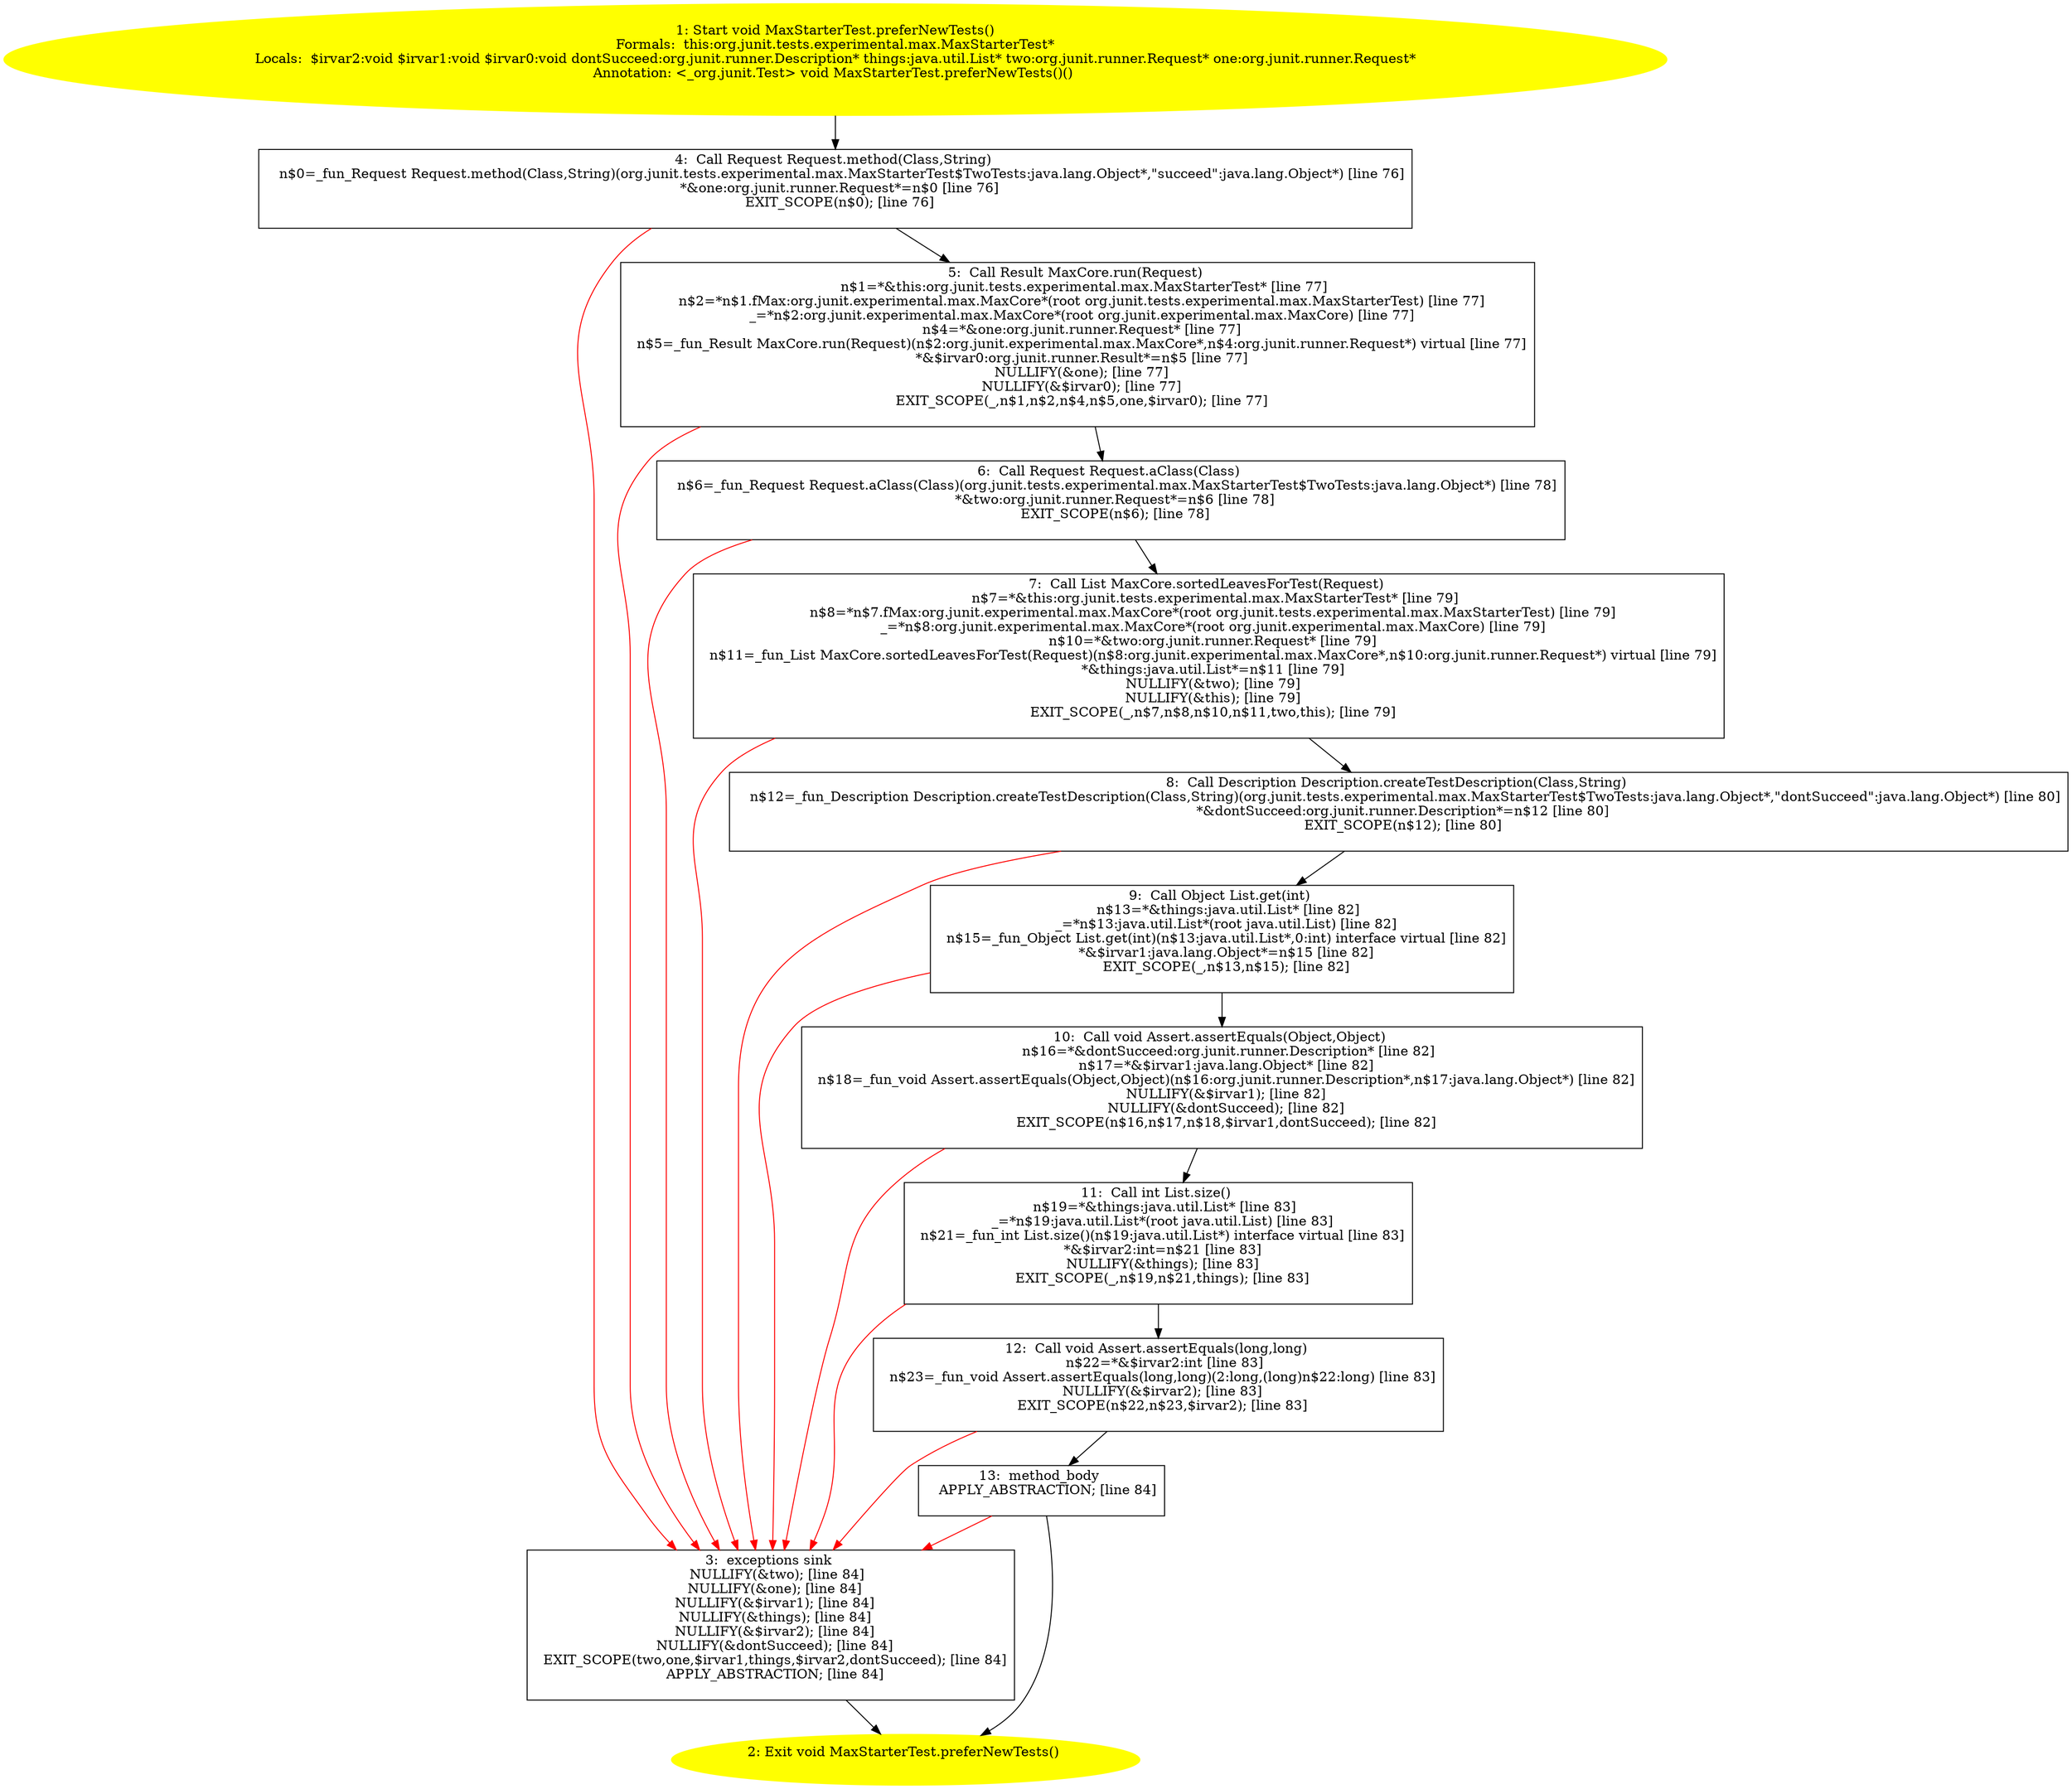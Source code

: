/* @generated */
digraph cfg {
"org.junit.tests.experimental.max.MaxStarterTest.preferNewTests():void.0849ec7f406d81be728edee501ff4c55_1" [label="1: Start void MaxStarterTest.preferNewTests()\nFormals:  this:org.junit.tests.experimental.max.MaxStarterTest*\nLocals:  $irvar2:void $irvar1:void $irvar0:void dontSucceed:org.junit.runner.Description* things:java.util.List* two:org.junit.runner.Request* one:org.junit.runner.Request*\nAnnotation: <_org.junit.Test> void MaxStarterTest.preferNewTests()() \n  " color=yellow style=filled]
	

	 "org.junit.tests.experimental.max.MaxStarterTest.preferNewTests():void.0849ec7f406d81be728edee501ff4c55_1" -> "org.junit.tests.experimental.max.MaxStarterTest.preferNewTests():void.0849ec7f406d81be728edee501ff4c55_4" ;
"org.junit.tests.experimental.max.MaxStarterTest.preferNewTests():void.0849ec7f406d81be728edee501ff4c55_2" [label="2: Exit void MaxStarterTest.preferNewTests() \n  " color=yellow style=filled]
	

"org.junit.tests.experimental.max.MaxStarterTest.preferNewTests():void.0849ec7f406d81be728edee501ff4c55_3" [label="3:  exceptions sink \n   NULLIFY(&two); [line 84]\n  NULLIFY(&one); [line 84]\n  NULLIFY(&$irvar1); [line 84]\n  NULLIFY(&things); [line 84]\n  NULLIFY(&$irvar2); [line 84]\n  NULLIFY(&dontSucceed); [line 84]\n  EXIT_SCOPE(two,one,$irvar1,things,$irvar2,dontSucceed); [line 84]\n  APPLY_ABSTRACTION; [line 84]\n " shape="box"]
	

	 "org.junit.tests.experimental.max.MaxStarterTest.preferNewTests():void.0849ec7f406d81be728edee501ff4c55_3" -> "org.junit.tests.experimental.max.MaxStarterTest.preferNewTests():void.0849ec7f406d81be728edee501ff4c55_2" ;
"org.junit.tests.experimental.max.MaxStarterTest.preferNewTests():void.0849ec7f406d81be728edee501ff4c55_4" [label="4:  Call Request Request.method(Class,String) \n   n$0=_fun_Request Request.method(Class,String)(org.junit.tests.experimental.max.MaxStarterTest$TwoTests:java.lang.Object*,\"succeed\":java.lang.Object*) [line 76]\n  *&one:org.junit.runner.Request*=n$0 [line 76]\n  EXIT_SCOPE(n$0); [line 76]\n " shape="box"]
	

	 "org.junit.tests.experimental.max.MaxStarterTest.preferNewTests():void.0849ec7f406d81be728edee501ff4c55_4" -> "org.junit.tests.experimental.max.MaxStarterTest.preferNewTests():void.0849ec7f406d81be728edee501ff4c55_5" ;
	 "org.junit.tests.experimental.max.MaxStarterTest.preferNewTests():void.0849ec7f406d81be728edee501ff4c55_4" -> "org.junit.tests.experimental.max.MaxStarterTest.preferNewTests():void.0849ec7f406d81be728edee501ff4c55_3" [color="red" ];
"org.junit.tests.experimental.max.MaxStarterTest.preferNewTests():void.0849ec7f406d81be728edee501ff4c55_5" [label="5:  Call Result MaxCore.run(Request) \n   n$1=*&this:org.junit.tests.experimental.max.MaxStarterTest* [line 77]\n  n$2=*n$1.fMax:org.junit.experimental.max.MaxCore*(root org.junit.tests.experimental.max.MaxStarterTest) [line 77]\n  _=*n$2:org.junit.experimental.max.MaxCore*(root org.junit.experimental.max.MaxCore) [line 77]\n  n$4=*&one:org.junit.runner.Request* [line 77]\n  n$5=_fun_Result MaxCore.run(Request)(n$2:org.junit.experimental.max.MaxCore*,n$4:org.junit.runner.Request*) virtual [line 77]\n  *&$irvar0:org.junit.runner.Result*=n$5 [line 77]\n  NULLIFY(&one); [line 77]\n  NULLIFY(&$irvar0); [line 77]\n  EXIT_SCOPE(_,n$1,n$2,n$4,n$5,one,$irvar0); [line 77]\n " shape="box"]
	

	 "org.junit.tests.experimental.max.MaxStarterTest.preferNewTests():void.0849ec7f406d81be728edee501ff4c55_5" -> "org.junit.tests.experimental.max.MaxStarterTest.preferNewTests():void.0849ec7f406d81be728edee501ff4c55_6" ;
	 "org.junit.tests.experimental.max.MaxStarterTest.preferNewTests():void.0849ec7f406d81be728edee501ff4c55_5" -> "org.junit.tests.experimental.max.MaxStarterTest.preferNewTests():void.0849ec7f406d81be728edee501ff4c55_3" [color="red" ];
"org.junit.tests.experimental.max.MaxStarterTest.preferNewTests():void.0849ec7f406d81be728edee501ff4c55_6" [label="6:  Call Request Request.aClass(Class) \n   n$6=_fun_Request Request.aClass(Class)(org.junit.tests.experimental.max.MaxStarterTest$TwoTests:java.lang.Object*) [line 78]\n  *&two:org.junit.runner.Request*=n$6 [line 78]\n  EXIT_SCOPE(n$6); [line 78]\n " shape="box"]
	

	 "org.junit.tests.experimental.max.MaxStarterTest.preferNewTests():void.0849ec7f406d81be728edee501ff4c55_6" -> "org.junit.tests.experimental.max.MaxStarterTest.preferNewTests():void.0849ec7f406d81be728edee501ff4c55_7" ;
	 "org.junit.tests.experimental.max.MaxStarterTest.preferNewTests():void.0849ec7f406d81be728edee501ff4c55_6" -> "org.junit.tests.experimental.max.MaxStarterTest.preferNewTests():void.0849ec7f406d81be728edee501ff4c55_3" [color="red" ];
"org.junit.tests.experimental.max.MaxStarterTest.preferNewTests():void.0849ec7f406d81be728edee501ff4c55_7" [label="7:  Call List MaxCore.sortedLeavesForTest(Request) \n   n$7=*&this:org.junit.tests.experimental.max.MaxStarterTest* [line 79]\n  n$8=*n$7.fMax:org.junit.experimental.max.MaxCore*(root org.junit.tests.experimental.max.MaxStarterTest) [line 79]\n  _=*n$8:org.junit.experimental.max.MaxCore*(root org.junit.experimental.max.MaxCore) [line 79]\n  n$10=*&two:org.junit.runner.Request* [line 79]\n  n$11=_fun_List MaxCore.sortedLeavesForTest(Request)(n$8:org.junit.experimental.max.MaxCore*,n$10:org.junit.runner.Request*) virtual [line 79]\n  *&things:java.util.List*=n$11 [line 79]\n  NULLIFY(&two); [line 79]\n  NULLIFY(&this); [line 79]\n  EXIT_SCOPE(_,n$7,n$8,n$10,n$11,two,this); [line 79]\n " shape="box"]
	

	 "org.junit.tests.experimental.max.MaxStarterTest.preferNewTests():void.0849ec7f406d81be728edee501ff4c55_7" -> "org.junit.tests.experimental.max.MaxStarterTest.preferNewTests():void.0849ec7f406d81be728edee501ff4c55_8" ;
	 "org.junit.tests.experimental.max.MaxStarterTest.preferNewTests():void.0849ec7f406d81be728edee501ff4c55_7" -> "org.junit.tests.experimental.max.MaxStarterTest.preferNewTests():void.0849ec7f406d81be728edee501ff4c55_3" [color="red" ];
"org.junit.tests.experimental.max.MaxStarterTest.preferNewTests():void.0849ec7f406d81be728edee501ff4c55_8" [label="8:  Call Description Description.createTestDescription(Class,String) \n   n$12=_fun_Description Description.createTestDescription(Class,String)(org.junit.tests.experimental.max.MaxStarterTest$TwoTests:java.lang.Object*,\"dontSucceed\":java.lang.Object*) [line 80]\n  *&dontSucceed:org.junit.runner.Description*=n$12 [line 80]\n  EXIT_SCOPE(n$12); [line 80]\n " shape="box"]
	

	 "org.junit.tests.experimental.max.MaxStarterTest.preferNewTests():void.0849ec7f406d81be728edee501ff4c55_8" -> "org.junit.tests.experimental.max.MaxStarterTest.preferNewTests():void.0849ec7f406d81be728edee501ff4c55_9" ;
	 "org.junit.tests.experimental.max.MaxStarterTest.preferNewTests():void.0849ec7f406d81be728edee501ff4c55_8" -> "org.junit.tests.experimental.max.MaxStarterTest.preferNewTests():void.0849ec7f406d81be728edee501ff4c55_3" [color="red" ];
"org.junit.tests.experimental.max.MaxStarterTest.preferNewTests():void.0849ec7f406d81be728edee501ff4c55_9" [label="9:  Call Object List.get(int) \n   n$13=*&things:java.util.List* [line 82]\n  _=*n$13:java.util.List*(root java.util.List) [line 82]\n  n$15=_fun_Object List.get(int)(n$13:java.util.List*,0:int) interface virtual [line 82]\n  *&$irvar1:java.lang.Object*=n$15 [line 82]\n  EXIT_SCOPE(_,n$13,n$15); [line 82]\n " shape="box"]
	

	 "org.junit.tests.experimental.max.MaxStarterTest.preferNewTests():void.0849ec7f406d81be728edee501ff4c55_9" -> "org.junit.tests.experimental.max.MaxStarterTest.preferNewTests():void.0849ec7f406d81be728edee501ff4c55_10" ;
	 "org.junit.tests.experimental.max.MaxStarterTest.preferNewTests():void.0849ec7f406d81be728edee501ff4c55_9" -> "org.junit.tests.experimental.max.MaxStarterTest.preferNewTests():void.0849ec7f406d81be728edee501ff4c55_3" [color="red" ];
"org.junit.tests.experimental.max.MaxStarterTest.preferNewTests():void.0849ec7f406d81be728edee501ff4c55_10" [label="10:  Call void Assert.assertEquals(Object,Object) \n   n$16=*&dontSucceed:org.junit.runner.Description* [line 82]\n  n$17=*&$irvar1:java.lang.Object* [line 82]\n  n$18=_fun_void Assert.assertEquals(Object,Object)(n$16:org.junit.runner.Description*,n$17:java.lang.Object*) [line 82]\n  NULLIFY(&$irvar1); [line 82]\n  NULLIFY(&dontSucceed); [line 82]\n  EXIT_SCOPE(n$16,n$17,n$18,$irvar1,dontSucceed); [line 82]\n " shape="box"]
	

	 "org.junit.tests.experimental.max.MaxStarterTest.preferNewTests():void.0849ec7f406d81be728edee501ff4c55_10" -> "org.junit.tests.experimental.max.MaxStarterTest.preferNewTests():void.0849ec7f406d81be728edee501ff4c55_11" ;
	 "org.junit.tests.experimental.max.MaxStarterTest.preferNewTests():void.0849ec7f406d81be728edee501ff4c55_10" -> "org.junit.tests.experimental.max.MaxStarterTest.preferNewTests():void.0849ec7f406d81be728edee501ff4c55_3" [color="red" ];
"org.junit.tests.experimental.max.MaxStarterTest.preferNewTests():void.0849ec7f406d81be728edee501ff4c55_11" [label="11:  Call int List.size() \n   n$19=*&things:java.util.List* [line 83]\n  _=*n$19:java.util.List*(root java.util.List) [line 83]\n  n$21=_fun_int List.size()(n$19:java.util.List*) interface virtual [line 83]\n  *&$irvar2:int=n$21 [line 83]\n  NULLIFY(&things); [line 83]\n  EXIT_SCOPE(_,n$19,n$21,things); [line 83]\n " shape="box"]
	

	 "org.junit.tests.experimental.max.MaxStarterTest.preferNewTests():void.0849ec7f406d81be728edee501ff4c55_11" -> "org.junit.tests.experimental.max.MaxStarterTest.preferNewTests():void.0849ec7f406d81be728edee501ff4c55_12" ;
	 "org.junit.tests.experimental.max.MaxStarterTest.preferNewTests():void.0849ec7f406d81be728edee501ff4c55_11" -> "org.junit.tests.experimental.max.MaxStarterTest.preferNewTests():void.0849ec7f406d81be728edee501ff4c55_3" [color="red" ];
"org.junit.tests.experimental.max.MaxStarterTest.preferNewTests():void.0849ec7f406d81be728edee501ff4c55_12" [label="12:  Call void Assert.assertEquals(long,long) \n   n$22=*&$irvar2:int [line 83]\n  n$23=_fun_void Assert.assertEquals(long,long)(2:long,(long)n$22:long) [line 83]\n  NULLIFY(&$irvar2); [line 83]\n  EXIT_SCOPE(n$22,n$23,$irvar2); [line 83]\n " shape="box"]
	

	 "org.junit.tests.experimental.max.MaxStarterTest.preferNewTests():void.0849ec7f406d81be728edee501ff4c55_12" -> "org.junit.tests.experimental.max.MaxStarterTest.preferNewTests():void.0849ec7f406d81be728edee501ff4c55_13" ;
	 "org.junit.tests.experimental.max.MaxStarterTest.preferNewTests():void.0849ec7f406d81be728edee501ff4c55_12" -> "org.junit.tests.experimental.max.MaxStarterTest.preferNewTests():void.0849ec7f406d81be728edee501ff4c55_3" [color="red" ];
"org.junit.tests.experimental.max.MaxStarterTest.preferNewTests():void.0849ec7f406d81be728edee501ff4c55_13" [label="13:  method_body \n   APPLY_ABSTRACTION; [line 84]\n " shape="box"]
	

	 "org.junit.tests.experimental.max.MaxStarterTest.preferNewTests():void.0849ec7f406d81be728edee501ff4c55_13" -> "org.junit.tests.experimental.max.MaxStarterTest.preferNewTests():void.0849ec7f406d81be728edee501ff4c55_2" ;
	 "org.junit.tests.experimental.max.MaxStarterTest.preferNewTests():void.0849ec7f406d81be728edee501ff4c55_13" -> "org.junit.tests.experimental.max.MaxStarterTest.preferNewTests():void.0849ec7f406d81be728edee501ff4c55_3" [color="red" ];
}
